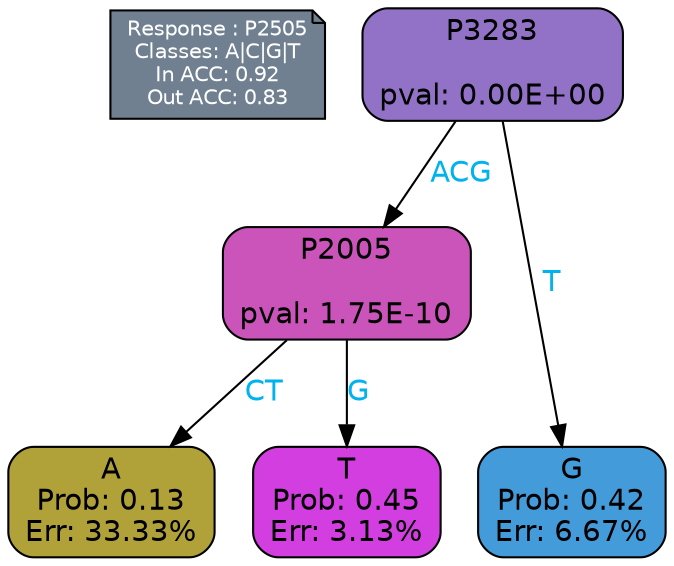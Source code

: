 digraph Tree {
node [shape=box, style="filled, rounded", color="black", fontname=helvetica] ;
graph [ranksep=equally, splines=polylines, bgcolor=transparent, dpi=600] ;
edge [fontname=helvetica] ;
LEGEND [label="Response : P2505
Classes: A|C|G|T
In ACC: 0.92
Out ACC: 0.83
",shape=note,align=left,style=filled,fillcolor="slategray",fontcolor="white",fontsize=10];1 [label="P3283

pval: 0.00E+00", fillcolor="#9272c7"] ;
2 [label="P2005

pval: 1.75E-10", fillcolor="#cb54bb"] ;
3 [label="A
Prob: 0.13
Err: 33.33%", fillcolor="#b0a239"] ;
4 [label="T
Prob: 0.45
Err: 3.13%", fillcolor="#d23edf"] ;
5 [label="G
Prob: 0.42
Err: 6.67%", fillcolor="#449bd9"] ;
1 -> 2 [label="ACG",fontcolor=deepskyblue2] ;
1 -> 5 [label="T",fontcolor=deepskyblue2] ;
2 -> 3 [label="CT",fontcolor=deepskyblue2] ;
2 -> 4 [label="G",fontcolor=deepskyblue2] ;
{rank = same; 3;4;5;}{rank = same; LEGEND;1;}}